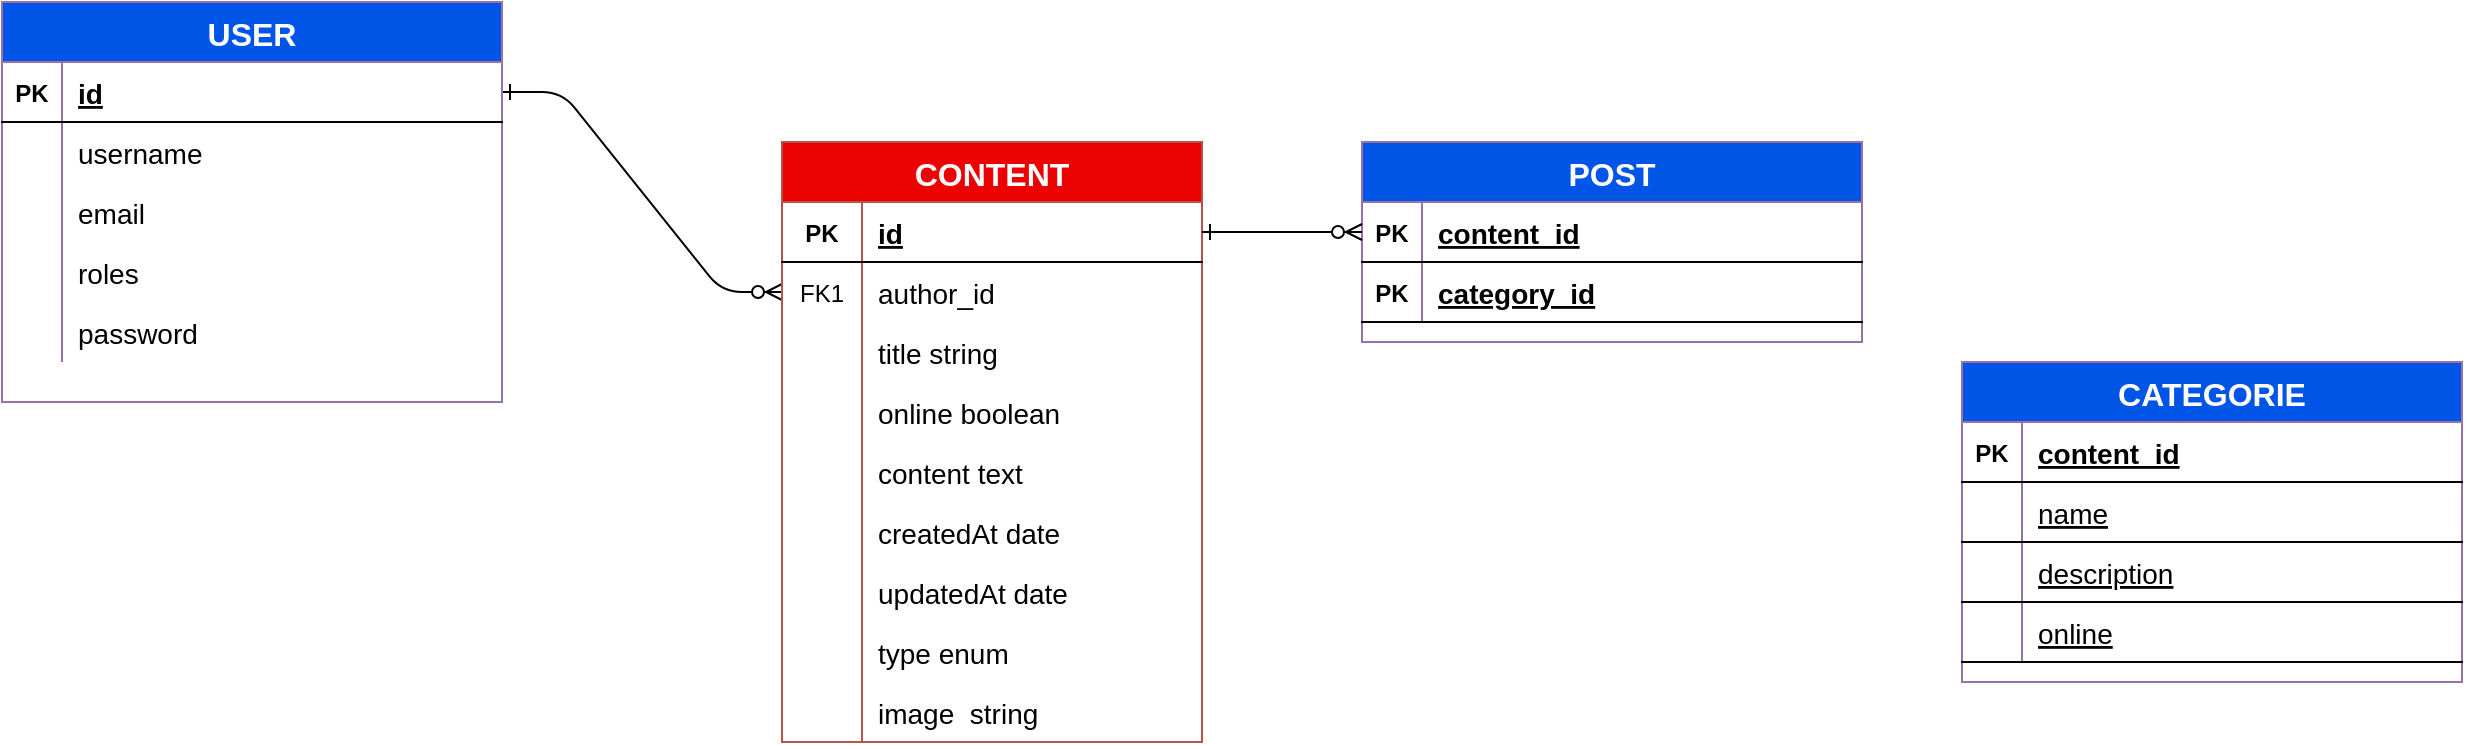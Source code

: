 <mxfile version="14.1.4" type="github">
  <diagram id="R2lEEEUBdFMjLlhIrx00" name="Page-1">
    <mxGraphModel dx="1422" dy="883" grid="1" gridSize="10" guides="1" tooltips="1" connect="1" arrows="1" fold="1" page="1" pageScale="1" pageWidth="850" pageHeight="1100" math="0" shadow="0" extFonts="Permanent Marker^https://fonts.googleapis.com/css?family=Permanent+Marker">
      <root>
        <mxCell id="0" />
        <mxCell id="1" parent="0" />
        <mxCell id="C-vyLk0tnHw3VtMMgP7b-1" value="" style="edgeStyle=entityRelationEdgeStyle;endArrow=ERzeroToMany;startArrow=ERone;endFill=1;startFill=0;" parent="1" source="C-vyLk0tnHw3VtMMgP7b-24" target="C-vyLk0tnHw3VtMMgP7b-6" edge="1">
          <mxGeometry width="100" height="100" relative="1" as="geometry">
            <mxPoint x="340" y="720" as="sourcePoint" />
            <mxPoint x="440" y="620" as="targetPoint" />
          </mxGeometry>
        </mxCell>
        <mxCell id="C-vyLk0tnHw3VtMMgP7b-2" value="CONTENT" style="shape=table;startSize=30;container=1;collapsible=1;childLayout=tableLayout;fixedRows=1;rowLines=0;fontStyle=1;align=center;resizeLast=1;strokeColor=#b85450;fillColor=#ED0202;fontColor=#FFFFFF;fontSize=16;" parent="1" vertex="1">
          <mxGeometry x="450" y="120" width="210" height="300" as="geometry">
            <mxRectangle x="450" y="120" width="110" height="30" as="alternateBounds" />
          </mxGeometry>
        </mxCell>
        <mxCell id="C-vyLk0tnHw3VtMMgP7b-3" value="" style="shape=partialRectangle;collapsible=0;dropTarget=0;pointerEvents=0;fillColor=none;points=[[0,0.5],[1,0.5]];portConstraint=eastwest;top=0;left=0;right=0;bottom=1;" parent="C-vyLk0tnHw3VtMMgP7b-2" vertex="1">
          <mxGeometry y="30" width="210" height="30" as="geometry" />
        </mxCell>
        <mxCell id="C-vyLk0tnHw3VtMMgP7b-4" value="PK" style="shape=partialRectangle;overflow=hidden;connectable=0;fillColor=none;top=0;left=0;bottom=0;right=0;fontStyle=1;" parent="C-vyLk0tnHw3VtMMgP7b-3" vertex="1">
          <mxGeometry width="40" height="30" as="geometry" />
        </mxCell>
        <mxCell id="C-vyLk0tnHw3VtMMgP7b-5" value="id" style="shape=partialRectangle;overflow=hidden;connectable=0;fillColor=none;top=0;left=0;bottom=0;right=0;align=left;spacingLeft=6;fontStyle=5;fontSize=14;" parent="C-vyLk0tnHw3VtMMgP7b-3" vertex="1">
          <mxGeometry x="40" width="170" height="30" as="geometry" />
        </mxCell>
        <mxCell id="C-vyLk0tnHw3VtMMgP7b-6" value="" style="shape=partialRectangle;collapsible=0;dropTarget=0;pointerEvents=0;fillColor=none;points=[[0,0.5],[1,0.5]];portConstraint=eastwest;top=0;left=0;right=0;bottom=0;" parent="C-vyLk0tnHw3VtMMgP7b-2" vertex="1">
          <mxGeometry y="60" width="210" height="30" as="geometry" />
        </mxCell>
        <mxCell id="C-vyLk0tnHw3VtMMgP7b-7" value="FK1" style="shape=partialRectangle;overflow=hidden;connectable=0;fillColor=none;top=0;left=0;bottom=0;right=0;" parent="C-vyLk0tnHw3VtMMgP7b-6" vertex="1">
          <mxGeometry width="40" height="30" as="geometry" />
        </mxCell>
        <mxCell id="C-vyLk0tnHw3VtMMgP7b-8" value="author_id" style="shape=partialRectangle;overflow=hidden;connectable=0;fillColor=none;top=0;left=0;bottom=0;right=0;align=left;spacingLeft=6;fontSize=14;" parent="C-vyLk0tnHw3VtMMgP7b-6" vertex="1">
          <mxGeometry x="40" width="170" height="30" as="geometry" />
        </mxCell>
        <mxCell id="C-vyLk0tnHw3VtMMgP7b-9" value="" style="shape=partialRectangle;collapsible=0;dropTarget=0;pointerEvents=0;fillColor=none;points=[[0,0.5],[1,0.5]];portConstraint=eastwest;top=0;left=0;right=0;bottom=0;" parent="C-vyLk0tnHw3VtMMgP7b-2" vertex="1">
          <mxGeometry y="90" width="210" height="30" as="geometry" />
        </mxCell>
        <mxCell id="C-vyLk0tnHw3VtMMgP7b-10" value="" style="shape=partialRectangle;overflow=hidden;connectable=0;fillColor=none;top=0;left=0;bottom=0;right=0;" parent="C-vyLk0tnHw3VtMMgP7b-9" vertex="1">
          <mxGeometry width="40" height="30" as="geometry" />
        </mxCell>
        <mxCell id="C-vyLk0tnHw3VtMMgP7b-11" value="title string" style="shape=partialRectangle;overflow=hidden;connectable=0;fillColor=none;top=0;left=0;bottom=0;right=0;align=left;spacingLeft=6;fontSize=14;" parent="C-vyLk0tnHw3VtMMgP7b-9" vertex="1">
          <mxGeometry x="40" width="170" height="30" as="geometry" />
        </mxCell>
        <mxCell id="bevlZFM46qYKUS5a8xqe-1" value="" style="shape=partialRectangle;collapsible=0;dropTarget=0;pointerEvents=0;fillColor=none;points=[[0,0.5],[1,0.5]];portConstraint=eastwest;top=0;left=0;right=0;bottom=0;" vertex="1" parent="C-vyLk0tnHw3VtMMgP7b-2">
          <mxGeometry y="120" width="210" height="30" as="geometry" />
        </mxCell>
        <mxCell id="bevlZFM46qYKUS5a8xqe-2" value="" style="shape=partialRectangle;overflow=hidden;connectable=0;fillColor=none;top=0;left=0;bottom=0;right=0;" vertex="1" parent="bevlZFM46qYKUS5a8xqe-1">
          <mxGeometry width="40" height="30" as="geometry" />
        </mxCell>
        <mxCell id="bevlZFM46qYKUS5a8xqe-3" value="online boolean" style="shape=partialRectangle;overflow=hidden;connectable=0;fillColor=none;top=0;left=0;bottom=0;right=0;align=left;spacingLeft=6;fontSize=14;" vertex="1" parent="bevlZFM46qYKUS5a8xqe-1">
          <mxGeometry x="40" width="170" height="30" as="geometry" />
        </mxCell>
        <mxCell id="bevlZFM46qYKUS5a8xqe-4" value="" style="shape=partialRectangle;collapsible=0;dropTarget=0;pointerEvents=0;fillColor=none;points=[[0,0.5],[1,0.5]];portConstraint=eastwest;top=0;left=0;right=0;bottom=0;" vertex="1" parent="C-vyLk0tnHw3VtMMgP7b-2">
          <mxGeometry y="150" width="210" height="30" as="geometry" />
        </mxCell>
        <mxCell id="bevlZFM46qYKUS5a8xqe-5" value="" style="shape=partialRectangle;overflow=hidden;connectable=0;fillColor=none;top=0;left=0;bottom=0;right=0;" vertex="1" parent="bevlZFM46qYKUS5a8xqe-4">
          <mxGeometry width="40" height="30" as="geometry" />
        </mxCell>
        <mxCell id="bevlZFM46qYKUS5a8xqe-6" value="content text" style="shape=partialRectangle;overflow=hidden;connectable=0;fillColor=none;top=0;left=0;bottom=0;right=0;align=left;spacingLeft=6;fontSize=14;" vertex="1" parent="bevlZFM46qYKUS5a8xqe-4">
          <mxGeometry x="40" width="170" height="30" as="geometry" />
        </mxCell>
        <mxCell id="bevlZFM46qYKUS5a8xqe-7" value="" style="shape=partialRectangle;collapsible=0;dropTarget=0;pointerEvents=0;fillColor=none;points=[[0,0.5],[1,0.5]];portConstraint=eastwest;top=0;left=0;right=0;bottom=0;" vertex="1" parent="C-vyLk0tnHw3VtMMgP7b-2">
          <mxGeometry y="180" width="210" height="30" as="geometry" />
        </mxCell>
        <mxCell id="bevlZFM46qYKUS5a8xqe-8" value="" style="shape=partialRectangle;overflow=hidden;connectable=0;fillColor=none;top=0;left=0;bottom=0;right=0;" vertex="1" parent="bevlZFM46qYKUS5a8xqe-7">
          <mxGeometry width="40" height="30" as="geometry" />
        </mxCell>
        <mxCell id="bevlZFM46qYKUS5a8xqe-9" value="createdAt date" style="shape=partialRectangle;overflow=hidden;connectable=0;fillColor=none;top=0;left=0;bottom=0;right=0;align=left;spacingLeft=6;fontSize=14;" vertex="1" parent="bevlZFM46qYKUS5a8xqe-7">
          <mxGeometry x="40" width="170" height="30" as="geometry" />
        </mxCell>
        <mxCell id="bevlZFM46qYKUS5a8xqe-10" value="" style="shape=partialRectangle;collapsible=0;dropTarget=0;pointerEvents=0;fillColor=none;points=[[0,0.5],[1,0.5]];portConstraint=eastwest;top=0;left=0;right=0;bottom=0;" vertex="1" parent="C-vyLk0tnHw3VtMMgP7b-2">
          <mxGeometry y="210" width="210" height="30" as="geometry" />
        </mxCell>
        <mxCell id="bevlZFM46qYKUS5a8xqe-11" value="" style="shape=partialRectangle;overflow=hidden;connectable=0;fillColor=none;top=0;left=0;bottom=0;right=0;" vertex="1" parent="bevlZFM46qYKUS5a8xqe-10">
          <mxGeometry width="40" height="30" as="geometry" />
        </mxCell>
        <mxCell id="bevlZFM46qYKUS5a8xqe-12" value="updatedAt date" style="shape=partialRectangle;overflow=hidden;connectable=0;fillColor=none;top=0;left=0;bottom=0;right=0;align=left;spacingLeft=6;fontSize=14;" vertex="1" parent="bevlZFM46qYKUS5a8xqe-10">
          <mxGeometry x="40" width="170" height="30" as="geometry" />
        </mxCell>
        <mxCell id="bevlZFM46qYKUS5a8xqe-13" value="" style="shape=partialRectangle;collapsible=0;dropTarget=0;pointerEvents=0;fillColor=none;points=[[0,0.5],[1,0.5]];portConstraint=eastwest;top=0;left=0;right=0;bottom=0;" vertex="1" parent="C-vyLk0tnHw3VtMMgP7b-2">
          <mxGeometry y="240" width="210" height="30" as="geometry" />
        </mxCell>
        <mxCell id="bevlZFM46qYKUS5a8xqe-14" value="" style="shape=partialRectangle;overflow=hidden;connectable=0;fillColor=none;top=0;left=0;bottom=0;right=0;" vertex="1" parent="bevlZFM46qYKUS5a8xqe-13">
          <mxGeometry width="40" height="30" as="geometry" />
        </mxCell>
        <mxCell id="bevlZFM46qYKUS5a8xqe-15" value="type enum" style="shape=partialRectangle;overflow=hidden;connectable=0;fillColor=none;top=0;left=0;bottom=0;right=0;align=left;spacingLeft=6;fontSize=14;" vertex="1" parent="bevlZFM46qYKUS5a8xqe-13">
          <mxGeometry x="40" width="170" height="30" as="geometry" />
        </mxCell>
        <mxCell id="bevlZFM46qYKUS5a8xqe-16" value="" style="shape=partialRectangle;collapsible=0;dropTarget=0;pointerEvents=0;fillColor=none;points=[[0,0.5],[1,0.5]];portConstraint=eastwest;top=0;left=0;right=0;bottom=0;" vertex="1" parent="C-vyLk0tnHw3VtMMgP7b-2">
          <mxGeometry y="270" width="210" height="30" as="geometry" />
        </mxCell>
        <mxCell id="bevlZFM46qYKUS5a8xqe-17" value="" style="shape=partialRectangle;overflow=hidden;connectable=0;fillColor=none;top=0;left=0;bottom=0;right=0;" vertex="1" parent="bevlZFM46qYKUS5a8xqe-16">
          <mxGeometry width="40" height="30" as="geometry" />
        </mxCell>
        <mxCell id="bevlZFM46qYKUS5a8xqe-18" value="image  string" style="shape=partialRectangle;overflow=hidden;connectable=0;fillColor=none;top=0;left=0;bottom=0;right=0;align=left;spacingLeft=6;fontSize=14;" vertex="1" parent="bevlZFM46qYKUS5a8xqe-16">
          <mxGeometry x="40" width="170" height="30" as="geometry" />
        </mxCell>
        <mxCell id="C-vyLk0tnHw3VtMMgP7b-23" value="USER" style="shape=table;startSize=30;container=1;collapsible=1;childLayout=tableLayout;fixedRows=1;rowLines=0;fontStyle=1;align=center;resizeLast=1;strokeColor=#9673a6;swimlaneFillColor=none;fillColor=#0055E7;fontColor=#FFFFFF;fontSize=16;" parent="1" vertex="1">
          <mxGeometry x="60" y="50" width="250" height="200" as="geometry" />
        </mxCell>
        <mxCell id="C-vyLk0tnHw3VtMMgP7b-24" value="" style="shape=partialRectangle;collapsible=0;dropTarget=0;pointerEvents=0;fillColor=none;points=[[0,0.5],[1,0.5]];portConstraint=eastwest;top=0;left=0;right=0;bottom=1;" parent="C-vyLk0tnHw3VtMMgP7b-23" vertex="1">
          <mxGeometry y="30" width="250" height="30" as="geometry" />
        </mxCell>
        <mxCell id="C-vyLk0tnHw3VtMMgP7b-25" value="PK" style="shape=partialRectangle;overflow=hidden;connectable=0;fillColor=none;top=0;left=0;bottom=0;right=0;fontStyle=1;" parent="C-vyLk0tnHw3VtMMgP7b-24" vertex="1">
          <mxGeometry width="30" height="30" as="geometry" />
        </mxCell>
        <mxCell id="C-vyLk0tnHw3VtMMgP7b-26" value="id" style="shape=partialRectangle;overflow=hidden;connectable=0;fillColor=none;top=0;left=0;bottom=0;right=0;align=left;spacingLeft=6;fontStyle=5;fontSize=14;" parent="C-vyLk0tnHw3VtMMgP7b-24" vertex="1">
          <mxGeometry x="30" width="220" height="30" as="geometry" />
        </mxCell>
        <mxCell id="C-vyLk0tnHw3VtMMgP7b-27" value="" style="shape=partialRectangle;collapsible=0;dropTarget=0;pointerEvents=0;fillColor=none;points=[[0,0.5],[1,0.5]];portConstraint=eastwest;top=0;left=0;right=0;bottom=0;" parent="C-vyLk0tnHw3VtMMgP7b-23" vertex="1">
          <mxGeometry y="60" width="250" height="30" as="geometry" />
        </mxCell>
        <mxCell id="C-vyLk0tnHw3VtMMgP7b-28" value="" style="shape=partialRectangle;overflow=hidden;connectable=0;fillColor=none;top=0;left=0;bottom=0;right=0;" parent="C-vyLk0tnHw3VtMMgP7b-27" vertex="1">
          <mxGeometry width="30" height="30" as="geometry" />
        </mxCell>
        <mxCell id="C-vyLk0tnHw3VtMMgP7b-29" value="username" style="shape=partialRectangle;overflow=hidden;connectable=0;fillColor=none;top=0;left=0;bottom=0;right=0;align=left;spacingLeft=6;fontSize=14;" parent="C-vyLk0tnHw3VtMMgP7b-27" vertex="1">
          <mxGeometry x="30" width="220" height="30" as="geometry" />
        </mxCell>
        <mxCell id="bevlZFM46qYKUS5a8xqe-59" value="" style="shape=partialRectangle;collapsible=0;dropTarget=0;pointerEvents=0;fillColor=none;points=[[0,0.5],[1,0.5]];portConstraint=eastwest;top=0;left=0;right=0;bottom=0;" vertex="1" parent="C-vyLk0tnHw3VtMMgP7b-23">
          <mxGeometry y="90" width="250" height="30" as="geometry" />
        </mxCell>
        <mxCell id="bevlZFM46qYKUS5a8xqe-60" value="" style="shape=partialRectangle;overflow=hidden;connectable=0;fillColor=none;top=0;left=0;bottom=0;right=0;" vertex="1" parent="bevlZFM46qYKUS5a8xqe-59">
          <mxGeometry width="30" height="30" as="geometry" />
        </mxCell>
        <mxCell id="bevlZFM46qYKUS5a8xqe-61" value="email" style="shape=partialRectangle;overflow=hidden;connectable=0;fillColor=none;top=0;left=0;bottom=0;right=0;align=left;spacingLeft=6;fontSize=14;" vertex="1" parent="bevlZFM46qYKUS5a8xqe-59">
          <mxGeometry x="30" width="220" height="30" as="geometry" />
        </mxCell>
        <mxCell id="bevlZFM46qYKUS5a8xqe-65" value="" style="shape=partialRectangle;collapsible=0;dropTarget=0;pointerEvents=0;fillColor=none;points=[[0,0.5],[1,0.5]];portConstraint=eastwest;top=0;left=0;right=0;bottom=0;" vertex="1" parent="C-vyLk0tnHw3VtMMgP7b-23">
          <mxGeometry y="120" width="250" height="30" as="geometry" />
        </mxCell>
        <mxCell id="bevlZFM46qYKUS5a8xqe-66" value="" style="shape=partialRectangle;overflow=hidden;connectable=0;fillColor=none;top=0;left=0;bottom=0;right=0;" vertex="1" parent="bevlZFM46qYKUS5a8xqe-65">
          <mxGeometry width="30" height="30" as="geometry" />
        </mxCell>
        <mxCell id="bevlZFM46qYKUS5a8xqe-67" value="roles" style="shape=partialRectangle;overflow=hidden;connectable=0;fillColor=none;top=0;left=0;bottom=0;right=0;align=left;spacingLeft=6;fontSize=14;" vertex="1" parent="bevlZFM46qYKUS5a8xqe-65">
          <mxGeometry x="30" width="220" height="30" as="geometry" />
        </mxCell>
        <mxCell id="bevlZFM46qYKUS5a8xqe-68" value="" style="shape=partialRectangle;collapsible=0;dropTarget=0;pointerEvents=0;fillColor=none;points=[[0,0.5],[1,0.5]];portConstraint=eastwest;top=0;left=0;right=0;bottom=0;" vertex="1" parent="C-vyLk0tnHw3VtMMgP7b-23">
          <mxGeometry y="150" width="250" height="30" as="geometry" />
        </mxCell>
        <mxCell id="bevlZFM46qYKUS5a8xqe-69" value="" style="shape=partialRectangle;overflow=hidden;connectable=0;fillColor=none;top=0;left=0;bottom=0;right=0;" vertex="1" parent="bevlZFM46qYKUS5a8xqe-68">
          <mxGeometry width="30" height="30" as="geometry" />
        </mxCell>
        <mxCell id="bevlZFM46qYKUS5a8xqe-70" value="password" style="shape=partialRectangle;overflow=hidden;connectable=0;fillColor=none;top=0;left=0;bottom=0;right=0;align=left;spacingLeft=6;fontSize=14;" vertex="1" parent="bevlZFM46qYKUS5a8xqe-68">
          <mxGeometry x="30" width="220" height="30" as="geometry" />
        </mxCell>
        <mxCell id="bevlZFM46qYKUS5a8xqe-48" value="POST" style="shape=table;startSize=30;container=1;collapsible=1;childLayout=tableLayout;fixedRows=1;rowLines=0;fontStyle=1;align=center;resizeLast=1;strokeColor=#9673a6;swimlaneFillColor=none;fillColor=#0055E7;fontColor=#FFFFFF;fontSize=16;" vertex="1" parent="1">
          <mxGeometry x="740" y="120" width="250" height="100" as="geometry" />
        </mxCell>
        <mxCell id="bevlZFM46qYKUS5a8xqe-49" value="" style="shape=partialRectangle;collapsible=0;dropTarget=0;pointerEvents=0;fillColor=none;points=[[0,0.5],[1,0.5]];portConstraint=eastwest;top=0;left=0;right=0;bottom=1;" vertex="1" parent="bevlZFM46qYKUS5a8xqe-48">
          <mxGeometry y="30" width="250" height="30" as="geometry" />
        </mxCell>
        <mxCell id="bevlZFM46qYKUS5a8xqe-50" value="PK" style="shape=partialRectangle;overflow=hidden;connectable=0;fillColor=none;top=0;left=0;bottom=0;right=0;fontStyle=1;" vertex="1" parent="bevlZFM46qYKUS5a8xqe-49">
          <mxGeometry width="30" height="30" as="geometry" />
        </mxCell>
        <mxCell id="bevlZFM46qYKUS5a8xqe-51" value="content_id" style="shape=partialRectangle;overflow=hidden;connectable=0;fillColor=none;top=0;left=0;bottom=0;right=0;align=left;spacingLeft=6;fontStyle=5;fontSize=14;" vertex="1" parent="bevlZFM46qYKUS5a8xqe-49">
          <mxGeometry x="30" width="220" height="30" as="geometry" />
        </mxCell>
        <mxCell id="bevlZFM46qYKUS5a8xqe-62" value="" style="shape=partialRectangle;collapsible=0;dropTarget=0;pointerEvents=0;fillColor=none;points=[[0,0.5],[1,0.5]];portConstraint=eastwest;top=0;left=0;right=0;bottom=1;" vertex="1" parent="bevlZFM46qYKUS5a8xqe-48">
          <mxGeometry y="60" width="250" height="30" as="geometry" />
        </mxCell>
        <mxCell id="bevlZFM46qYKUS5a8xqe-63" value="PK" style="shape=partialRectangle;overflow=hidden;connectable=0;fillColor=none;top=0;left=0;bottom=0;right=0;fontStyle=1;" vertex="1" parent="bevlZFM46qYKUS5a8xqe-62">
          <mxGeometry width="30" height="30" as="geometry" />
        </mxCell>
        <mxCell id="bevlZFM46qYKUS5a8xqe-64" value="category_id" style="shape=partialRectangle;overflow=hidden;connectable=0;fillColor=none;top=0;left=0;bottom=0;right=0;align=left;spacingLeft=6;fontStyle=5;fontSize=14;" vertex="1" parent="bevlZFM46qYKUS5a8xqe-62">
          <mxGeometry x="30" width="220" height="30" as="geometry" />
        </mxCell>
        <mxCell id="bevlZFM46qYKUS5a8xqe-55" value="" style="edgeStyle=entityRelationEdgeStyle;endArrow=ERzeroToMany;startArrow=ERone;endFill=1;startFill=0;exitX=1;exitY=0.5;exitDx=0;exitDy=0;" edge="1" parent="1" source="C-vyLk0tnHw3VtMMgP7b-3" target="bevlZFM46qYKUS5a8xqe-49">
          <mxGeometry width="100" height="100" relative="1" as="geometry">
            <mxPoint x="630" y="140" as="sourcePoint" />
            <mxPoint x="770" y="240" as="targetPoint" />
          </mxGeometry>
        </mxCell>
        <mxCell id="bevlZFM46qYKUS5a8xqe-71" value="CATEGORIE" style="shape=table;startSize=30;container=1;collapsible=1;childLayout=tableLayout;fixedRows=1;rowLines=0;fontStyle=1;align=center;resizeLast=1;strokeColor=#9673a6;swimlaneFillColor=none;fillColor=#0055E7;fontColor=#FFFFFF;fontSize=16;" vertex="1" parent="1">
          <mxGeometry x="1040" y="230" width="250" height="160" as="geometry" />
        </mxCell>
        <mxCell id="bevlZFM46qYKUS5a8xqe-72" value="" style="shape=partialRectangle;collapsible=0;dropTarget=0;pointerEvents=0;fillColor=none;points=[[0,0.5],[1,0.5]];portConstraint=eastwest;top=0;left=0;right=0;bottom=1;" vertex="1" parent="bevlZFM46qYKUS5a8xqe-71">
          <mxGeometry y="30" width="250" height="30" as="geometry" />
        </mxCell>
        <mxCell id="bevlZFM46qYKUS5a8xqe-73" value="PK" style="shape=partialRectangle;overflow=hidden;connectable=0;fillColor=none;top=0;left=0;bottom=0;right=0;fontStyle=1;" vertex="1" parent="bevlZFM46qYKUS5a8xqe-72">
          <mxGeometry width="30" height="30" as="geometry" />
        </mxCell>
        <mxCell id="bevlZFM46qYKUS5a8xqe-74" value="content_id" style="shape=partialRectangle;overflow=hidden;connectable=0;fillColor=none;top=0;left=0;bottom=0;right=0;align=left;spacingLeft=6;fontStyle=5;fontSize=14;" vertex="1" parent="bevlZFM46qYKUS5a8xqe-72">
          <mxGeometry x="30" width="220" height="30" as="geometry" />
        </mxCell>
        <mxCell id="bevlZFM46qYKUS5a8xqe-75" value="" style="shape=partialRectangle;collapsible=0;dropTarget=0;pointerEvents=0;fillColor=none;points=[[0,0.5],[1,0.5]];portConstraint=eastwest;top=0;left=0;right=0;bottom=1;" vertex="1" parent="bevlZFM46qYKUS5a8xqe-71">
          <mxGeometry y="60" width="250" height="30" as="geometry" />
        </mxCell>
        <mxCell id="bevlZFM46qYKUS5a8xqe-76" value="" style="shape=partialRectangle;overflow=hidden;connectable=0;fillColor=none;top=0;left=0;bottom=0;right=0;fontStyle=1;" vertex="1" parent="bevlZFM46qYKUS5a8xqe-75">
          <mxGeometry width="30" height="30" as="geometry" />
        </mxCell>
        <mxCell id="bevlZFM46qYKUS5a8xqe-77" value="name" style="shape=partialRectangle;overflow=hidden;connectable=0;fillColor=none;top=0;left=0;bottom=0;right=0;align=left;spacingLeft=6;fontStyle=4;fontSize=14;" vertex="1" parent="bevlZFM46qYKUS5a8xqe-75">
          <mxGeometry x="30" width="220" height="30" as="geometry" />
        </mxCell>
        <mxCell id="bevlZFM46qYKUS5a8xqe-78" value="" style="shape=partialRectangle;collapsible=0;dropTarget=0;pointerEvents=0;fillColor=none;points=[[0,0.5],[1,0.5]];portConstraint=eastwest;top=0;left=0;right=0;bottom=1;" vertex="1" parent="bevlZFM46qYKUS5a8xqe-71">
          <mxGeometry y="90" width="250" height="30" as="geometry" />
        </mxCell>
        <mxCell id="bevlZFM46qYKUS5a8xqe-79" value="" style="shape=partialRectangle;overflow=hidden;connectable=0;fillColor=none;top=0;left=0;bottom=0;right=0;fontStyle=1;" vertex="1" parent="bevlZFM46qYKUS5a8xqe-78">
          <mxGeometry width="30" height="30" as="geometry" />
        </mxCell>
        <mxCell id="bevlZFM46qYKUS5a8xqe-80" value="description" style="shape=partialRectangle;overflow=hidden;connectable=0;fillColor=none;top=0;left=0;bottom=0;right=0;align=left;spacingLeft=6;fontStyle=4;fontSize=14;" vertex="1" parent="bevlZFM46qYKUS5a8xqe-78">
          <mxGeometry x="30" width="220" height="30" as="geometry" />
        </mxCell>
        <mxCell id="bevlZFM46qYKUS5a8xqe-81" value="" style="shape=partialRectangle;collapsible=0;dropTarget=0;pointerEvents=0;fillColor=none;points=[[0,0.5],[1,0.5]];portConstraint=eastwest;top=0;left=0;right=0;bottom=1;" vertex="1" parent="bevlZFM46qYKUS5a8xqe-71">
          <mxGeometry y="120" width="250" height="30" as="geometry" />
        </mxCell>
        <mxCell id="bevlZFM46qYKUS5a8xqe-82" value="" style="shape=partialRectangle;overflow=hidden;connectable=0;fillColor=none;top=0;left=0;bottom=0;right=0;fontStyle=1;" vertex="1" parent="bevlZFM46qYKUS5a8xqe-81">
          <mxGeometry width="30" height="30" as="geometry" />
        </mxCell>
        <mxCell id="bevlZFM46qYKUS5a8xqe-83" value="online" style="shape=partialRectangle;overflow=hidden;connectable=0;fillColor=none;top=0;left=0;bottom=0;right=0;align=left;spacingLeft=6;fontStyle=4;fontSize=14;" vertex="1" parent="bevlZFM46qYKUS5a8xqe-81">
          <mxGeometry x="30" width="220" height="30" as="geometry" />
        </mxCell>
      </root>
    </mxGraphModel>
  </diagram>
</mxfile>
